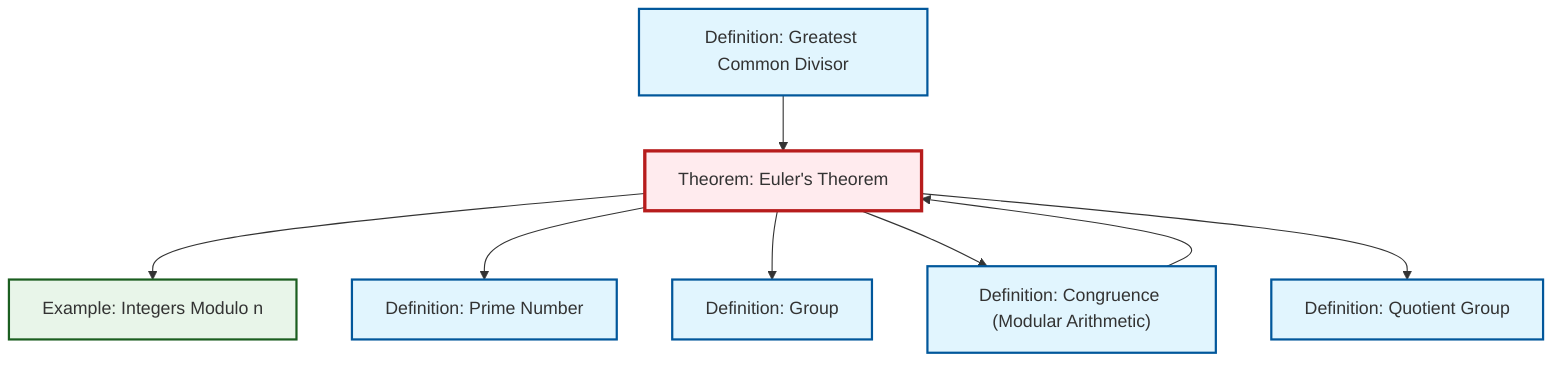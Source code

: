 graph TD
    classDef definition fill:#e1f5fe,stroke:#01579b,stroke-width:2px
    classDef theorem fill:#f3e5f5,stroke:#4a148c,stroke-width:2px
    classDef axiom fill:#fff3e0,stroke:#e65100,stroke-width:2px
    classDef example fill:#e8f5e9,stroke:#1b5e20,stroke-width:2px
    classDef current fill:#ffebee,stroke:#b71c1c,stroke-width:3px
    def-gcd["Definition: Greatest Common Divisor"]:::definition
    thm-euler["Theorem: Euler's Theorem"]:::theorem
    def-group["Definition: Group"]:::definition
    def-prime["Definition: Prime Number"]:::definition
    def-quotient-group["Definition: Quotient Group"]:::definition
    def-congruence["Definition: Congruence (Modular Arithmetic)"]:::definition
    ex-quotient-integers-mod-n["Example: Integers Modulo n"]:::example
    thm-euler --> ex-quotient-integers-mod-n
    thm-euler --> def-prime
    thm-euler --> def-group
    thm-euler --> def-congruence
    def-gcd --> thm-euler
    def-congruence --> thm-euler
    thm-euler --> def-quotient-group
    class thm-euler current